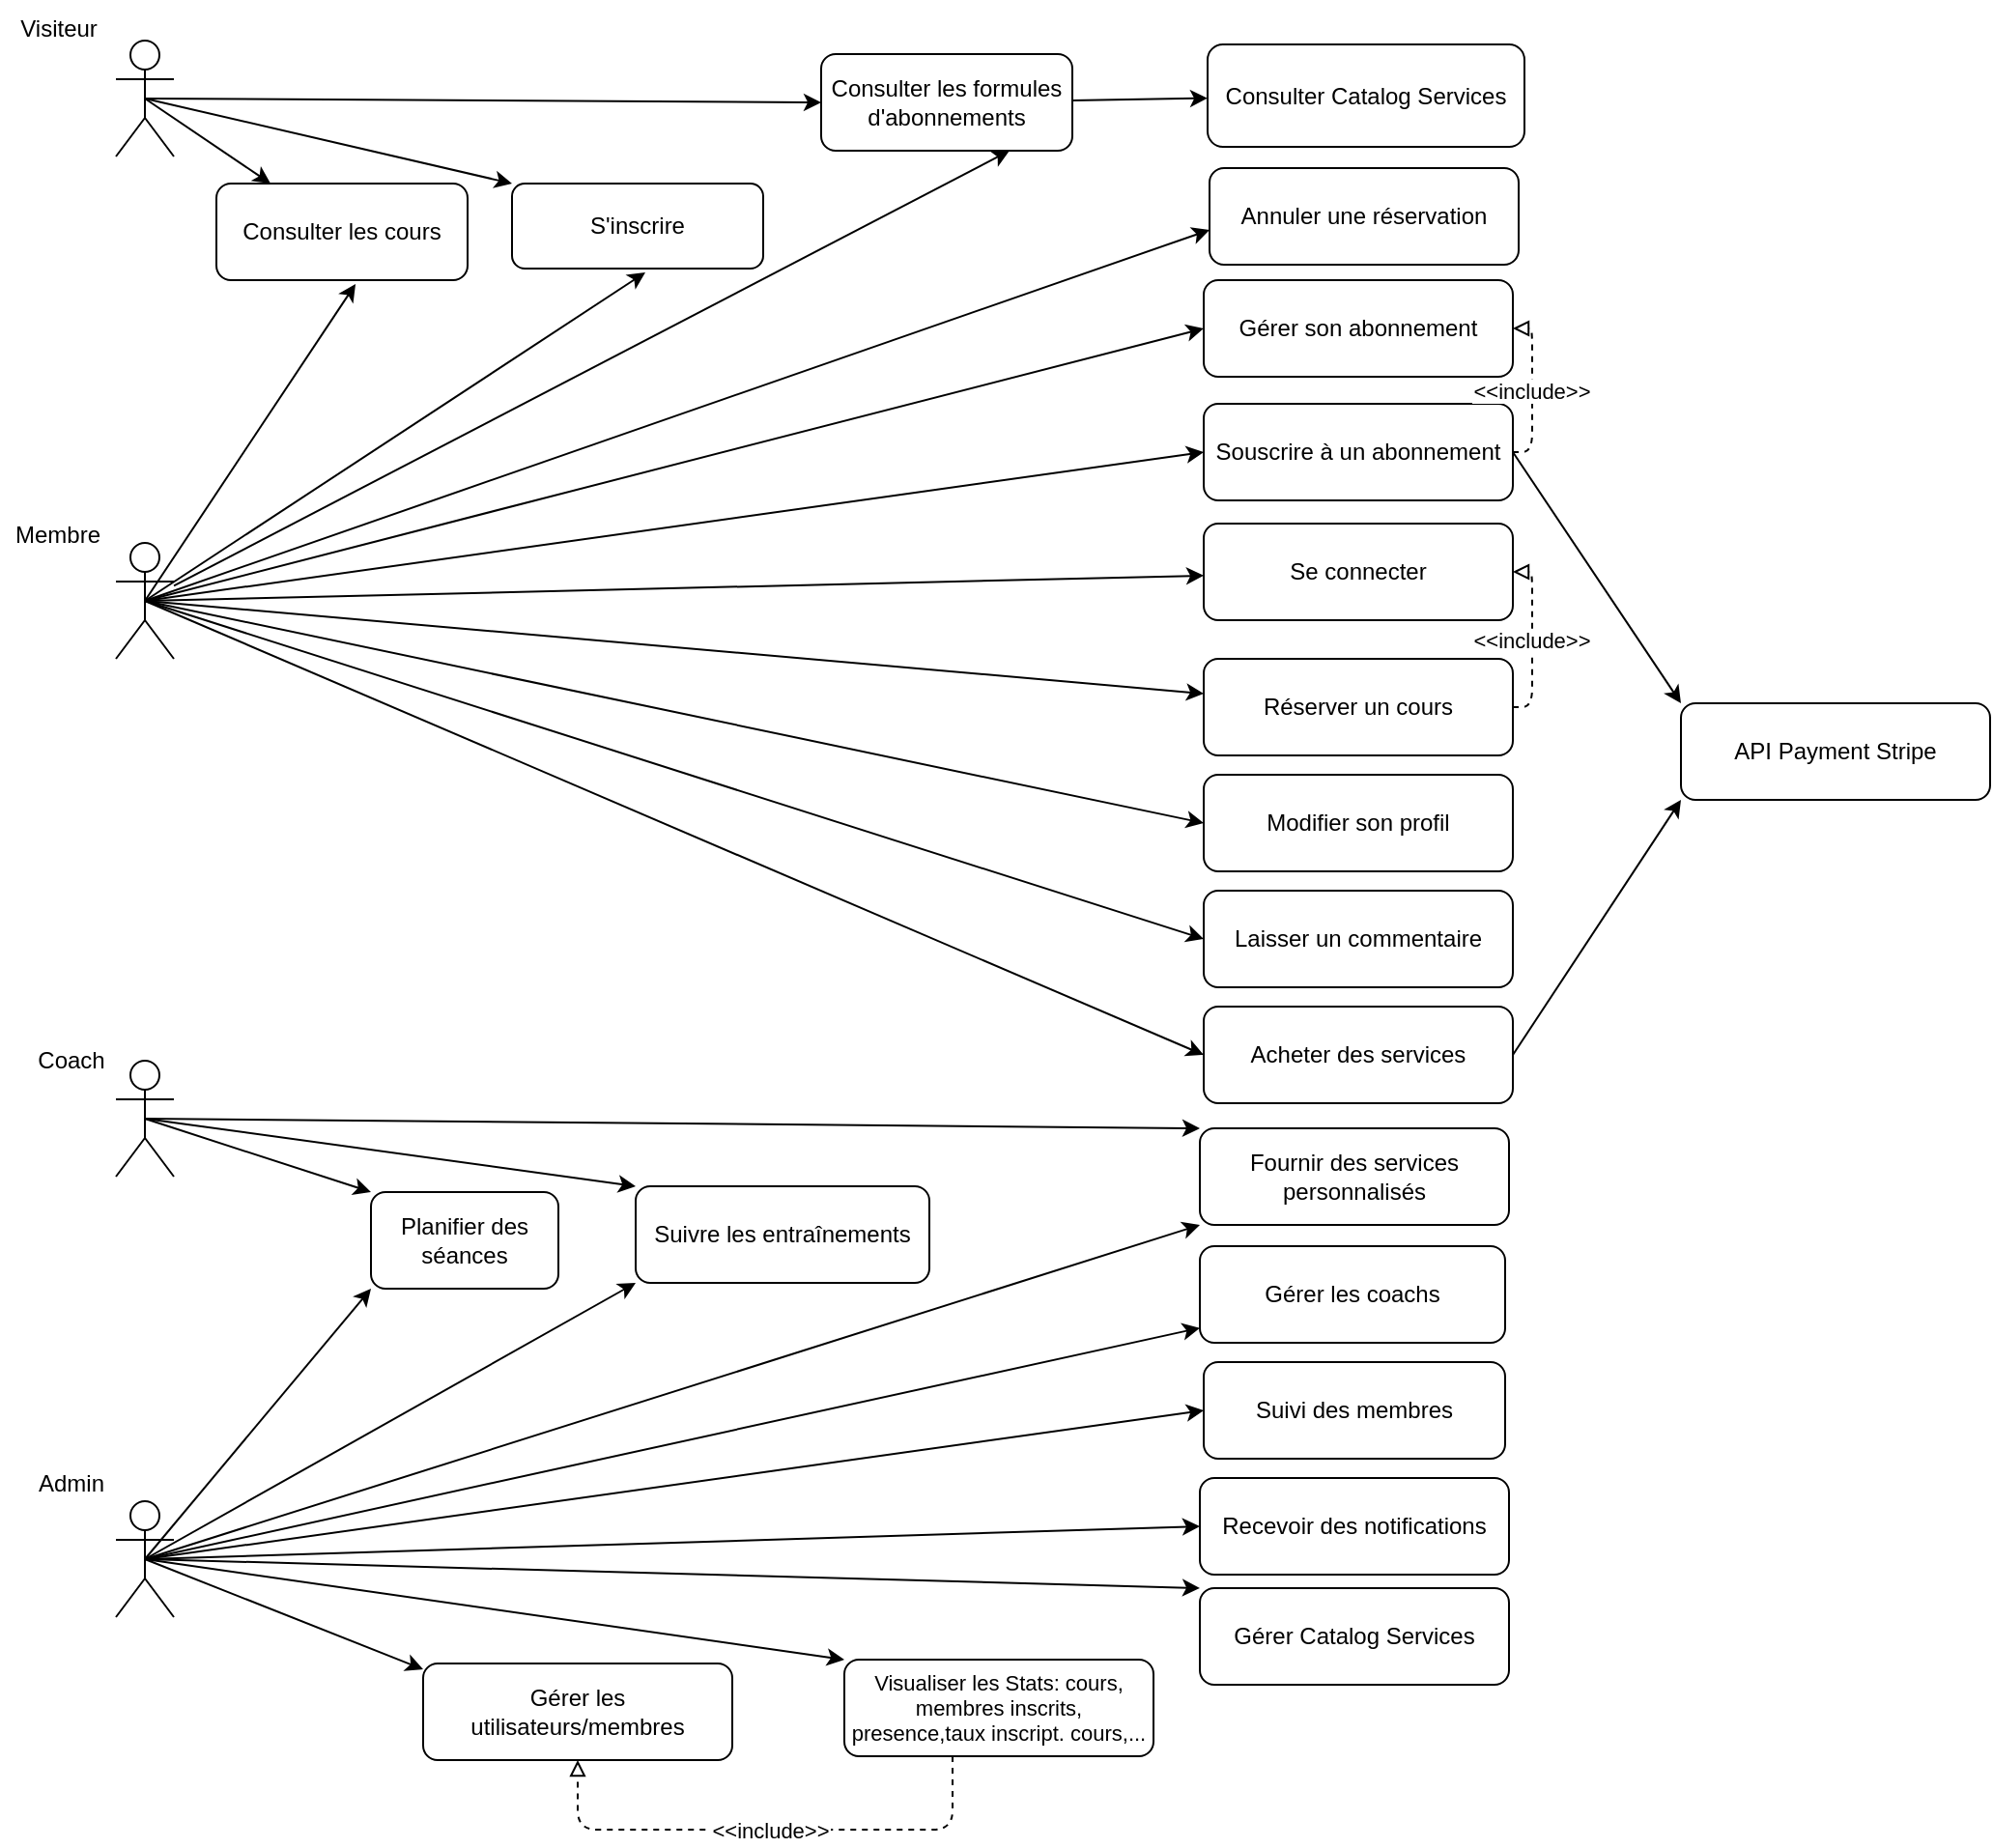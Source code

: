 <mxfile version="24.7.7">
  <diagram name="Page-1" id="NAnlpV8po5Nv_PaAFcBA">
    <mxGraphModel dx="2087" dy="1287" grid="0" gridSize="10" guides="1" tooltips="1" connect="1" arrows="1" fold="1" page="0" pageScale="1" pageWidth="827" pageHeight="1169" math="0" shadow="0">
      <root>
        <mxCell id="0" />
        <mxCell id="1" parent="0" />
        <mxCell id="6" value="Consulter les formules d&#39;abonnements" style="rounded=1;whiteSpace=wrap" parent="1" vertex="1">
          <mxGeometry x="402" y="-33" width="130" height="50" as="geometry" />
        </mxCell>
        <mxCell id="7" value="S&#39;inscrire" style="rounded=1;whiteSpace=wrap" parent="1" vertex="1">
          <mxGeometry x="242" y="34" width="130" height="44" as="geometry" />
        </mxCell>
        <mxCell id="8" value="Consulter les cours" style="rounded=1;whiteSpace=wrap" parent="1" vertex="1">
          <mxGeometry x="89" y="34" width="130" height="50" as="geometry" />
        </mxCell>
        <mxCell id="9" value="Consulter Catalog Services" style="rounded=1;whiteSpace=wrap" parent="1" vertex="1">
          <mxGeometry x="602" y="-38" width="164" height="53" as="geometry" />
        </mxCell>
        <mxCell id="10" value="Souscrire à un abonnement" style="rounded=1;whiteSpace=wrap" parent="1" vertex="1">
          <mxGeometry x="600" y="148" width="160" height="50" as="geometry" />
        </mxCell>
        <mxCell id="11" value="Réserver un cours" style="rounded=1;whiteSpace=wrap" parent="1" vertex="1">
          <mxGeometry x="600" y="280" width="160" height="50" as="geometry" />
        </mxCell>
        <mxCell id="12" value="Annuler une réservation" style="rounded=1;whiteSpace=wrap" parent="1" vertex="1">
          <mxGeometry x="603" y="26" width="160" height="50" as="geometry" />
        </mxCell>
        <mxCell id="13" value="Gérer son abonnement" style="rounded=1;whiteSpace=wrap" parent="1" vertex="1">
          <mxGeometry x="600" y="84" width="160" height="50" as="geometry" />
        </mxCell>
        <mxCell id="14" value="Se connecter" style="rounded=1;whiteSpace=wrap" parent="1" vertex="1">
          <mxGeometry x="600" y="210" width="160" height="50" as="geometry" />
        </mxCell>
        <mxCell id="15" value="Modifier son profil" style="rounded=1;whiteSpace=wrap" parent="1" vertex="1">
          <mxGeometry x="600" y="340" width="160" height="50" as="geometry" />
        </mxCell>
        <mxCell id="16" value="Laisser un commentaire" style="rounded=1;whiteSpace=wrap" parent="1" vertex="1">
          <mxGeometry x="600" y="400" width="160" height="50" as="geometry" />
        </mxCell>
        <mxCell id="17" value="Acheter des services" style="rounded=1;whiteSpace=wrap" parent="1" vertex="1">
          <mxGeometry x="600" y="460" width="160" height="50" as="geometry" />
        </mxCell>
        <mxCell id="18" value="Gérer Catalog Services" style="rounded=1;whiteSpace=wrap" parent="1" vertex="1">
          <mxGeometry x="598" y="761" width="160" height="50" as="geometry" />
        </mxCell>
        <mxCell id="19" value="&#xa;Visualiser les Stats: cours, membres inscrits, presence,taux inscript. cours,...&#xa;" style="rounded=1;whiteSpace=wrap;fontSize=11;" parent="1" vertex="1">
          <mxGeometry x="414" y="798" width="160" height="50" as="geometry" />
        </mxCell>
        <mxCell id="20" value="Recevoir des notifications" style="rounded=1;whiteSpace=wrap" parent="1" vertex="1">
          <mxGeometry x="598" y="704" width="160" height="50" as="geometry" />
        </mxCell>
        <mxCell id="21" value="Gérer les utilisateurs/membres" style="rounded=1;whiteSpace=wrap" parent="1" vertex="1">
          <mxGeometry x="196" y="800" width="160" height="50" as="geometry" />
        </mxCell>
        <mxCell id="22" value="Suivi des membres" style="rounded=1;whiteSpace=wrap" parent="1" vertex="1">
          <mxGeometry x="600" y="644" width="156" height="50" as="geometry" />
        </mxCell>
        <mxCell id="23" value="Gérer les coachs" style="rounded=1;whiteSpace=wrap" parent="1" vertex="1">
          <mxGeometry x="598" y="584" width="158" height="50" as="geometry" />
        </mxCell>
        <mxCell id="25" value="Planifier des séances" style="rounded=1;whiteSpace=wrap" parent="1" vertex="1">
          <mxGeometry x="169" y="556" width="97" height="50" as="geometry" />
        </mxCell>
        <mxCell id="26" value="Suivre les entraînements" style="rounded=1;whiteSpace=wrap" parent="1" vertex="1">
          <mxGeometry x="306" y="553" width="152" height="50" as="geometry" />
        </mxCell>
        <mxCell id="27" value="Fournir des services personnalisés" style="rounded=1;whiteSpace=wrap" parent="1" vertex="1">
          <mxGeometry x="598" y="523" width="160" height="50" as="geometry" />
        </mxCell>
        <mxCell id="28" style="rounded=1;entryX=0;entryY=0.5;entryDx=0;entryDy=0;exitX=0.5;exitY=0.5;exitDx=0;exitDy=0;exitPerimeter=0;" parent="1" source="KVx_jI3Rg1KagNch0SJf-57" target="6" edge="1">
          <mxGeometry relative="1" as="geometry">
            <mxPoint x="80" y="100" as="sourcePoint" />
          </mxGeometry>
        </mxCell>
        <mxCell id="29" style="rounded=1;entryX=0;entryY=0;entryDx=0;entryDy=0;exitX=0.5;exitY=0.5;exitDx=0;exitDy=0;exitPerimeter=0;" parent="1" source="KVx_jI3Rg1KagNch0SJf-57" target="7" edge="1">
          <mxGeometry relative="1" as="geometry">
            <mxPoint x="90" y="90" as="sourcePoint" />
          </mxGeometry>
        </mxCell>
        <mxCell id="30" style="rounded=1;exitX=0.5;exitY=0.5;exitDx=0;exitDy=0;exitPerimeter=0;" parent="1" source="KVx_jI3Rg1KagNch0SJf-57" target="8" edge="1">
          <mxGeometry relative="1" as="geometry">
            <mxPoint x="100" y="115" as="sourcePoint" />
          </mxGeometry>
        </mxCell>
        <mxCell id="31" style="rounded=1;" parent="1" source="6" target="9" edge="1">
          <mxGeometry relative="1" as="geometry" />
        </mxCell>
        <mxCell id="32" style="rounded=1;entryX=0;entryY=0.5;entryDx=0;entryDy=0;exitX=0.5;exitY=0.5;exitDx=0;exitDy=0;exitPerimeter=0;" parent="1" source="KVx_jI3Rg1KagNch0SJf-61" target="10" edge="1">
          <mxGeometry relative="1" as="geometry">
            <mxPoint x="100" y="257.593" as="sourcePoint" />
          </mxGeometry>
        </mxCell>
        <mxCell id="33" style="rounded=1;exitX=0.5;exitY=0.5;exitDx=0;exitDy=0;exitPerimeter=0;" parent="1" source="KVx_jI3Rg1KagNch0SJf-61" target="11" edge="1">
          <mxGeometry relative="1" as="geometry">
            <mxPoint x="100" y="267.581" as="sourcePoint" />
          </mxGeometry>
        </mxCell>
        <mxCell id="34" style="rounded=1;entryX=0;entryY=0.64;entryDx=0;entryDy=0;entryPerimeter=0;exitX=0.5;exitY=0.5;exitDx=0;exitDy=0;exitPerimeter=0;" parent="1" source="KVx_jI3Rg1KagNch0SJf-61" target="12" edge="1">
          <mxGeometry relative="1" as="geometry">
            <mxPoint x="94.764" y="250" as="sourcePoint" />
          </mxGeometry>
        </mxCell>
        <mxCell id="35" style="rounded=1;entryX=0;entryY=0.5;entryDx=0;entryDy=0;exitX=0.5;exitY=0.5;exitDx=0;exitDy=0;exitPerimeter=0;" parent="1" source="KVx_jI3Rg1KagNch0SJf-61" target="13" edge="1">
          <mxGeometry relative="1" as="geometry">
            <mxPoint x="100" y="252" as="sourcePoint" />
          </mxGeometry>
        </mxCell>
        <mxCell id="36" style="rounded=1;exitX=0.5;exitY=0.5;exitDx=0;exitDy=0;exitPerimeter=0;" parent="1" source="KVx_jI3Rg1KagNch0SJf-61" target="14" edge="1">
          <mxGeometry relative="1" as="geometry">
            <mxPoint x="100" y="263.065" as="sourcePoint" />
          </mxGeometry>
        </mxCell>
        <mxCell id="37" style="rounded=1;entryX=0;entryY=0.5;entryDx=0;entryDy=0;exitX=0.5;exitY=0.5;exitDx=0;exitDy=0;exitPerimeter=0;" parent="1" source="KVx_jI3Rg1KagNch0SJf-61" target="15" edge="1">
          <mxGeometry relative="1" as="geometry">
            <mxPoint x="100" y="272.407" as="sourcePoint" />
          </mxGeometry>
        </mxCell>
        <mxCell id="38" style="rounded=1;entryX=0;entryY=0.5;entryDx=0;entryDy=0;exitX=0.5;exitY=0.5;exitDx=0;exitDy=0;exitPerimeter=0;" parent="1" source="KVx_jI3Rg1KagNch0SJf-61" target="16" edge="1">
          <mxGeometry relative="1" as="geometry">
            <mxPoint x="100" y="276.852" as="sourcePoint" />
          </mxGeometry>
        </mxCell>
        <mxCell id="39" style="rounded=1;entryX=0;entryY=0.5;entryDx=0;entryDy=0;exitX=0.5;exitY=0.5;exitDx=0;exitDy=0;exitPerimeter=0;" parent="1" source="KVx_jI3Rg1KagNch0SJf-61" target="17" edge="1">
          <mxGeometry relative="1" as="geometry">
            <mxPoint x="96.818" y="280" as="sourcePoint" />
            <mxPoint x="600" y="460" as="targetPoint" />
          </mxGeometry>
        </mxCell>
        <mxCell id="40" style="rounded=1;exitX=0.5;exitY=0.5;exitDx=0;exitDy=0;exitPerimeter=0;entryX=0;entryY=0;entryDx=0;entryDy=0;" parent="1" source="KVx_jI3Rg1KagNch0SJf-62" target="18" edge="1">
          <mxGeometry relative="1" as="geometry">
            <mxPoint x="92.4" y="430" as="sourcePoint" />
            <mxPoint x="447" y="763" as="targetPoint" />
          </mxGeometry>
        </mxCell>
        <mxCell id="41" style="rounded=1;exitX=0.5;exitY=0.5;exitDx=0;exitDy=0;exitPerimeter=0;entryX=0;entryY=0;entryDx=0;entryDy=0;" parent="1" source="KVx_jI3Rg1KagNch0SJf-62" target="19" edge="1">
          <mxGeometry relative="1" as="geometry">
            <mxPoint x="85.312" y="430" as="sourcePoint" />
            <mxPoint x="276" y="760" as="targetPoint" />
          </mxGeometry>
        </mxCell>
        <mxCell id="43" style="rounded=1;exitX=0.5;exitY=0.5;exitDx=0;exitDy=0;exitPerimeter=0;entryX=0;entryY=0.06;entryDx=0;entryDy=0;entryPerimeter=0;" parent="1" source="KVx_jI3Rg1KagNch0SJf-62" target="21" edge="1">
          <mxGeometry relative="1" as="geometry">
            <mxPoint x="82.606" y="430" as="sourcePoint" />
            <mxPoint x="107" y="786" as="targetPoint" />
          </mxGeometry>
        </mxCell>
        <mxCell id="44" style="rounded=1;entryX=0;entryY=0.5;entryDx=0;entryDy=0;exitX=0.5;exitY=0.5;exitDx=0;exitDy=0;exitPerimeter=0;" parent="1" source="KVx_jI3Rg1KagNch0SJf-62" target="22" edge="1">
          <mxGeometry relative="1" as="geometry">
            <mxPoint x="100" y="424.63" as="sourcePoint" />
          </mxGeometry>
        </mxCell>
        <mxCell id="45" style="rounded=1;exitX=0.5;exitY=0.5;exitDx=0;exitDy=0;exitPerimeter=0;" parent="1" source="KVx_jI3Rg1KagNch0SJf-62" target="23" edge="1">
          <mxGeometry relative="1" as="geometry">
            <mxPoint x="76.023" y="430" as="sourcePoint" />
          </mxGeometry>
        </mxCell>
        <mxCell id="46" style="rounded=1;exitX=0.5;exitY=0.5;exitDx=0;exitDy=0;exitPerimeter=0;entryX=0;entryY=0.5;entryDx=0;entryDy=0;" parent="1" source="KVx_jI3Rg1KagNch0SJf-62" edge="1" target="20">
          <mxGeometry relative="1" as="geometry">
            <mxPoint x="100" y="429.074" as="sourcePoint" />
            <mxPoint x="590" y="710" as="targetPoint" />
          </mxGeometry>
        </mxCell>
        <mxCell id="47" style="rounded=1;exitX=0.5;exitY=0.5;exitDx=0;exitDy=0;exitPerimeter=0;entryX=0;entryY=0;entryDx=0;entryDy=0;" parent="1" source="KVx_jI3Rg1KagNch0SJf-68" target="25" edge="1">
          <mxGeometry relative="1" as="geometry">
            <mxPoint x="66.875" y="580" as="sourcePoint" />
            <mxPoint x="590" y="646" as="targetPoint" />
          </mxGeometry>
        </mxCell>
        <mxCell id="48" style="rounded=1;exitX=0.5;exitY=0.5;exitDx=0;exitDy=0;exitPerimeter=0;entryX=0;entryY=0;entryDx=0;entryDy=0;" parent="1" source="KVx_jI3Rg1KagNch0SJf-68" target="26" edge="1">
          <mxGeometry relative="1" as="geometry">
            <mxPoint x="77.5" y="580" as="sourcePoint" />
            <mxPoint x="314" y="565" as="targetPoint" />
          </mxGeometry>
        </mxCell>
        <mxCell id="49" style="rounded=1;exitX=0.5;exitY=0.5;exitDx=0;exitDy=0;exitPerimeter=0;entryX=0;entryY=0;entryDx=0;entryDy=0;" parent="1" source="KVx_jI3Rg1KagNch0SJf-68" target="27" edge="1">
          <mxGeometry relative="1" as="geometry">
            <mxPoint x="88.125" y="580" as="sourcePoint" />
            <mxPoint x="597" y="603" as="targetPoint" />
          </mxGeometry>
        </mxCell>
        <mxCell id="50" value="&lt;&lt;include&gt;&gt;" style="edgeStyle=orthogonalEdgeStyle;endArrow=block;endFill=0;dashed=1;exitX=1;exitY=0.5;exitDx=0;exitDy=0;entryX=1;entryY=0.5;entryDx=0;entryDy=0;" parent="1" source="10" target="13" edge="1">
          <mxGeometry relative="1" as="geometry">
            <mxPoint x="610" y="190" as="targetPoint" />
            <Array as="points" />
          </mxGeometry>
        </mxCell>
        <mxCell id="51" value="&lt;&lt;include&gt;&gt;" style="edgeStyle=orthogonalEdgeStyle;endArrow=block;endFill=0;dashed=1;entryX=1;entryY=0.5;entryDx=0;entryDy=0;exitX=1;exitY=0.5;exitDx=0;exitDy=0;" parent="1" source="11" target="14" edge="1">
          <mxGeometry relative="1" as="geometry" />
        </mxCell>
        <mxCell id="52" value="&lt;&lt;include&gt;&gt;" style="edgeStyle=orthogonalEdgeStyle;endArrow=block;endFill=0;dashed=1;entryX=0.5;entryY=1;entryDx=0;entryDy=0;" parent="1" source="19" target="21" edge="1">
          <mxGeometry x="-0.015" relative="1" as="geometry">
            <mxPoint x="392" y="891" as="sourcePoint" />
            <Array as="points">
              <mxPoint x="470" y="886" />
              <mxPoint x="276" y="886" />
            </Array>
            <mxPoint as="offset" />
          </mxGeometry>
        </mxCell>
        <mxCell id="KVx_jI3Rg1KagNch0SJf-57" value="" style="shape=umlActor;verticalLabelPosition=bottom;verticalAlign=top;html=1;outlineConnect=0;" parent="1" vertex="1">
          <mxGeometry x="37" y="-40" width="30" height="60" as="geometry" />
        </mxCell>
        <mxCell id="KVx_jI3Rg1KagNch0SJf-60" value="Visiteur" style="text;html=1;align=center;verticalAlign=middle;resizable=0;points=[];autosize=1;strokeColor=none;fillColor=none;" parent="1" vertex="1">
          <mxGeometry x="-23" y="-61" width="60" height="30" as="geometry" />
        </mxCell>
        <mxCell id="KVx_jI3Rg1KagNch0SJf-61" value="" style="shape=umlActor;verticalLabelPosition=bottom;verticalAlign=top;html=1;outlineConnect=0;" parent="1" vertex="1">
          <mxGeometry x="37" y="220" width="30" height="60" as="geometry" />
        </mxCell>
        <mxCell id="KVx_jI3Rg1KagNch0SJf-62" value="" style="shape=umlActor;verticalLabelPosition=bottom;verticalAlign=top;html=1;outlineConnect=0;" parent="1" vertex="1">
          <mxGeometry x="37" y="716" width="30" height="60" as="geometry" />
        </mxCell>
        <mxCell id="KVx_jI3Rg1KagNch0SJf-66" value="Admin" style="text;html=1;align=center;verticalAlign=middle;whiteSpace=wrap;rounded=0;" parent="1" vertex="1">
          <mxGeometry x="-16" y="692" width="60" height="30" as="geometry" />
        </mxCell>
        <mxCell id="KVx_jI3Rg1KagNch0SJf-67" value="Membre" style="text;html=1;align=center;verticalAlign=middle;whiteSpace=wrap;rounded=0;" parent="1" vertex="1">
          <mxGeometry x="-23" y="201" width="60" height="30" as="geometry" />
        </mxCell>
        <mxCell id="KVx_jI3Rg1KagNch0SJf-68" value="" style="shape=umlActor;verticalLabelPosition=bottom;verticalAlign=top;html=1;outlineConnect=0;" parent="1" vertex="1">
          <mxGeometry x="37" y="488" width="30" height="60" as="geometry" />
        </mxCell>
        <mxCell id="KVx_jI3Rg1KagNch0SJf-69" value="Coach" style="text;html=1;align=center;verticalAlign=middle;whiteSpace=wrap;rounded=0;" parent="1" vertex="1">
          <mxGeometry x="-16" y="473" width="60" height="30" as="geometry" />
        </mxCell>
        <mxCell id="qZKsJLmDGMZFvN5hdc6K-56" value="API Payment Stripe" style="rounded=1;whiteSpace=wrap" parent="1" vertex="1">
          <mxGeometry x="847" y="303" width="160" height="50" as="geometry" />
        </mxCell>
        <mxCell id="qZKsJLmDGMZFvN5hdc6K-57" value="" style="endArrow=classic;html=1;rounded=0;entryX=0;entryY=0;entryDx=0;entryDy=0;exitX=1;exitY=0.5;exitDx=0;exitDy=0;" parent="1" source="10" target="qZKsJLmDGMZFvN5hdc6K-56" edge="1">
          <mxGeometry width="50" height="50" relative="1" as="geometry">
            <mxPoint x="397" y="415" as="sourcePoint" />
            <mxPoint x="447" y="365" as="targetPoint" />
          </mxGeometry>
        </mxCell>
        <mxCell id="qZKsJLmDGMZFvN5hdc6K-58" value="" style="endArrow=classic;html=1;rounded=0;entryX=0;entryY=1;entryDx=0;entryDy=0;exitX=1;exitY=0.5;exitDx=0;exitDy=0;" parent="1" source="17" target="qZKsJLmDGMZFvN5hdc6K-56" edge="1">
          <mxGeometry width="50" height="50" relative="1" as="geometry">
            <mxPoint x="397" y="415" as="sourcePoint" />
            <mxPoint x="447" y="365" as="targetPoint" />
          </mxGeometry>
        </mxCell>
        <mxCell id="NJYBeWLR2BhXSszBbY7c-60" value="" style="endArrow=classic;html=1;rounded=0;exitX=0.5;exitY=0.5;exitDx=0;exitDy=0;exitPerimeter=0;entryX=0;entryY=1;entryDx=0;entryDy=0;" edge="1" parent="1" source="KVx_jI3Rg1KagNch0SJf-62" target="25">
          <mxGeometry width="50" height="50" relative="1" as="geometry">
            <mxPoint x="669" y="529" as="sourcePoint" />
            <mxPoint x="719" y="479" as="targetPoint" />
          </mxGeometry>
        </mxCell>
        <mxCell id="NJYBeWLR2BhXSszBbY7c-61" value="" style="endArrow=classic;html=1;rounded=0;exitX=0.5;exitY=0.5;exitDx=0;exitDy=0;exitPerimeter=0;entryX=0;entryY=1;entryDx=0;entryDy=0;" edge="1" parent="1" source="KVx_jI3Rg1KagNch0SJf-62" target="26">
          <mxGeometry width="50" height="50" relative="1" as="geometry">
            <mxPoint x="669" y="529" as="sourcePoint" />
            <mxPoint x="353" y="656" as="targetPoint" />
          </mxGeometry>
        </mxCell>
        <mxCell id="NJYBeWLR2BhXSszBbY7c-62" value="" style="endArrow=classic;html=1;rounded=0;exitX=0.5;exitY=0.5;exitDx=0;exitDy=0;exitPerimeter=0;entryX=0;entryY=1;entryDx=0;entryDy=0;" edge="1" parent="1" source="KVx_jI3Rg1KagNch0SJf-62" target="27">
          <mxGeometry width="50" height="50" relative="1" as="geometry">
            <mxPoint x="669" y="677" as="sourcePoint" />
            <mxPoint x="719" y="627" as="targetPoint" />
          </mxGeometry>
        </mxCell>
        <mxCell id="NJYBeWLR2BhXSszBbY7c-65" value="" style="endArrow=classic;html=1;rounded=0;entryX=0.75;entryY=1;entryDx=0;entryDy=0;" edge="1" parent="1" source="KVx_jI3Rg1KagNch0SJf-61" target="6">
          <mxGeometry width="50" height="50" relative="1" as="geometry">
            <mxPoint x="669" y="258" as="sourcePoint" />
            <mxPoint x="521" y="21" as="targetPoint" />
          </mxGeometry>
        </mxCell>
        <mxCell id="NJYBeWLR2BhXSszBbY7c-67" value="" style="endArrow=classic;html=1;rounded=0;exitX=0.5;exitY=0.5;exitDx=0;exitDy=0;exitPerimeter=0;" edge="1" parent="1" source="KVx_jI3Rg1KagNch0SJf-61">
          <mxGeometry width="50" height="50" relative="1" as="geometry">
            <mxPoint x="669" y="258" as="sourcePoint" />
            <mxPoint x="311" y="80" as="targetPoint" />
          </mxGeometry>
        </mxCell>
        <mxCell id="NJYBeWLR2BhXSszBbY7c-70" value="" style="endArrow=classic;html=1;rounded=0;exitX=0.5;exitY=0.5;exitDx=0;exitDy=0;exitPerimeter=0;entryX=0.554;entryY=1.04;entryDx=0;entryDy=0;entryPerimeter=0;" edge="1" parent="1" source="KVx_jI3Rg1KagNch0SJf-61" target="8">
          <mxGeometry width="50" height="50" relative="1" as="geometry">
            <mxPoint x="60" y="200" as="sourcePoint" />
            <mxPoint x="212" y="85" as="targetPoint" />
          </mxGeometry>
        </mxCell>
      </root>
    </mxGraphModel>
  </diagram>
</mxfile>
